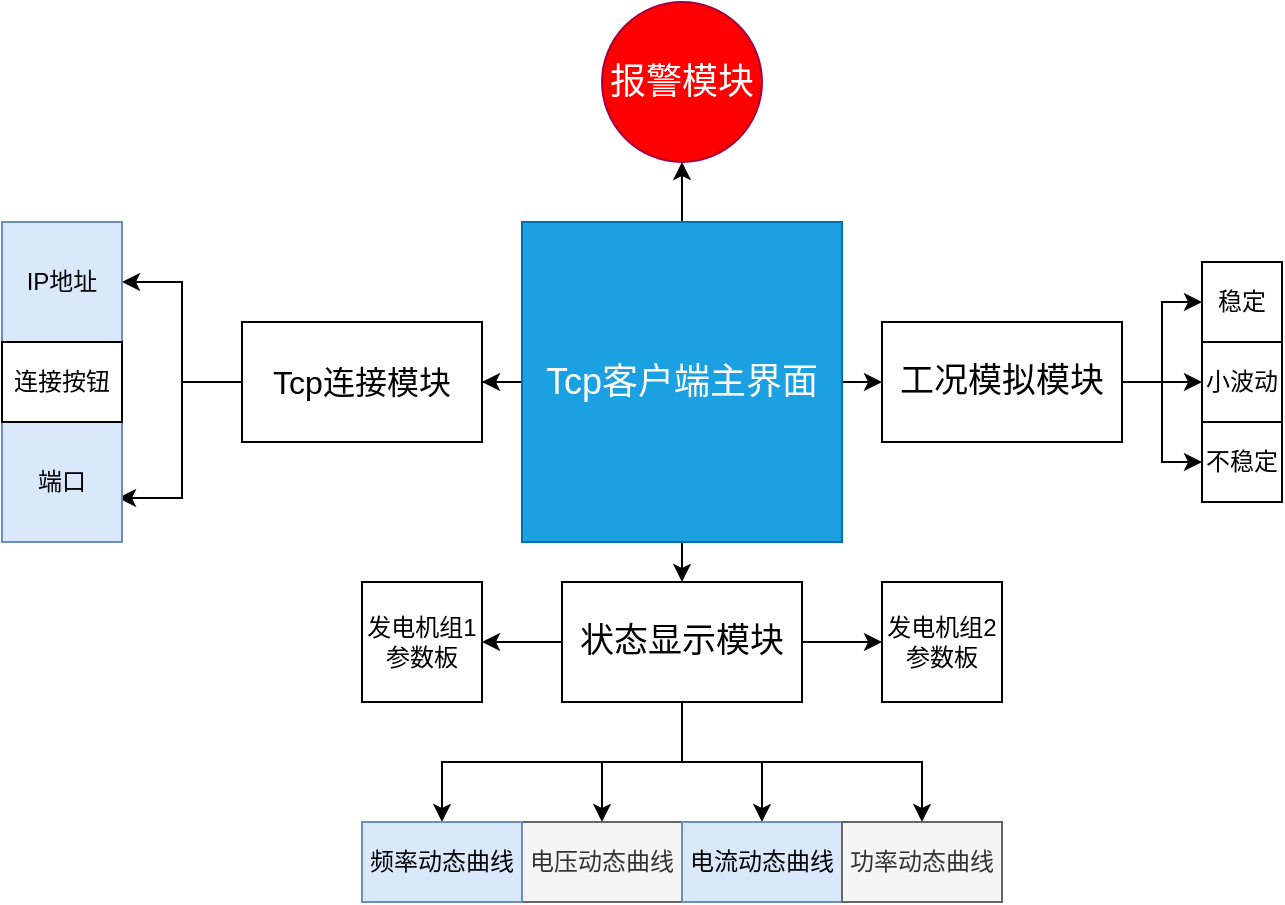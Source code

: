 <mxfile version="21.6.6" type="device">
  <diagram name="第 1 页" id="R_5zAQX8UNipTBMU8_nh">
    <mxGraphModel dx="1179" dy="625" grid="1" gridSize="10" guides="1" tooltips="1" connect="1" arrows="1" fold="1" page="1" pageScale="1" pageWidth="827" pageHeight="1169" math="0" shadow="0">
      <root>
        <mxCell id="0" />
        <mxCell id="1" parent="0" />
        <mxCell id="d6NMQU_4pt6Xs4O7K7Cx-3" value="" style="edgeStyle=orthogonalEdgeStyle;rounded=0;orthogonalLoop=1;jettySize=auto;html=1;" edge="1" parent="1" source="d6NMQU_4pt6Xs4O7K7Cx-1" target="d6NMQU_4pt6Xs4O7K7Cx-2">
          <mxGeometry relative="1" as="geometry" />
        </mxCell>
        <mxCell id="d6NMQU_4pt6Xs4O7K7Cx-13" style="edgeStyle=orthogonalEdgeStyle;rounded=0;orthogonalLoop=1;jettySize=auto;html=1;exitX=0.5;exitY=1;exitDx=0;exitDy=0;entryX=0.5;entryY=0;entryDx=0;entryDy=0;" edge="1" parent="1" source="d6NMQU_4pt6Xs4O7K7Cx-1" target="d6NMQU_4pt6Xs4O7K7Cx-12">
          <mxGeometry relative="1" as="geometry" />
        </mxCell>
        <mxCell id="d6NMQU_4pt6Xs4O7K7Cx-35" style="edgeStyle=orthogonalEdgeStyle;rounded=0;orthogonalLoop=1;jettySize=auto;html=1;exitX=1;exitY=0.5;exitDx=0;exitDy=0;entryX=0;entryY=0.5;entryDx=0;entryDy=0;" edge="1" parent="1" source="d6NMQU_4pt6Xs4O7K7Cx-1" target="d6NMQU_4pt6Xs4O7K7Cx-34">
          <mxGeometry relative="1" as="geometry" />
        </mxCell>
        <mxCell id="d6NMQU_4pt6Xs4O7K7Cx-43" value="" style="edgeStyle=orthogonalEdgeStyle;rounded=0;orthogonalLoop=1;jettySize=auto;html=1;" edge="1" parent="1" source="d6NMQU_4pt6Xs4O7K7Cx-1" target="d6NMQU_4pt6Xs4O7K7Cx-42">
          <mxGeometry relative="1" as="geometry" />
        </mxCell>
        <mxCell id="d6NMQU_4pt6Xs4O7K7Cx-1" value="&lt;font style=&quot;font-size: 18px;&quot;&gt;Tcp客户端主界面&lt;/font&gt;" style="rounded=0;whiteSpace=wrap;html=1;fillColor=#1ba1e2;strokeColor=#006EAF;fontSize=18;fontColor=#ffffff;" vertex="1" parent="1">
          <mxGeometry x="360" y="200" width="160" height="160" as="geometry" />
        </mxCell>
        <mxCell id="d6NMQU_4pt6Xs4O7K7Cx-5" value="" style="edgeStyle=orthogonalEdgeStyle;rounded=0;orthogonalLoop=1;jettySize=auto;html=1;" edge="1" parent="1" source="d6NMQU_4pt6Xs4O7K7Cx-2" target="d6NMQU_4pt6Xs4O7K7Cx-4">
          <mxGeometry relative="1" as="geometry" />
        </mxCell>
        <mxCell id="d6NMQU_4pt6Xs4O7K7Cx-8" style="edgeStyle=orthogonalEdgeStyle;rounded=0;orthogonalLoop=1;jettySize=auto;html=1;exitX=0;exitY=0.5;exitDx=0;exitDy=0;entryX=0.967;entryY=0.633;entryDx=0;entryDy=0;entryPerimeter=0;" edge="1" parent="1" source="d6NMQU_4pt6Xs4O7K7Cx-2" target="d6NMQU_4pt6Xs4O7K7Cx-6">
          <mxGeometry relative="1" as="geometry" />
        </mxCell>
        <mxCell id="d6NMQU_4pt6Xs4O7K7Cx-2" value="&lt;font style=&quot;font-size: 16px;&quot;&gt;Tcp连接模块&lt;/font&gt;" style="rounded=0;whiteSpace=wrap;html=1;" vertex="1" parent="1">
          <mxGeometry x="220" y="250" width="120" height="60" as="geometry" />
        </mxCell>
        <mxCell id="d6NMQU_4pt6Xs4O7K7Cx-4" value="IP地址" style="whiteSpace=wrap;html=1;rounded=0;fillColor=#dae8fc;strokeColor=#6c8ebf;" vertex="1" parent="1">
          <mxGeometry x="100" y="200" width="60" height="60" as="geometry" />
        </mxCell>
        <mxCell id="d6NMQU_4pt6Xs4O7K7Cx-6" value="端口" style="whiteSpace=wrap;html=1;rounded=0;fillColor=#dae8fc;strokeColor=#6c8ebf;" vertex="1" parent="1">
          <mxGeometry x="100" y="300" width="60" height="60" as="geometry" />
        </mxCell>
        <mxCell id="d6NMQU_4pt6Xs4O7K7Cx-9" value="连接按钮" style="rounded=0;whiteSpace=wrap;html=1;" vertex="1" parent="1">
          <mxGeometry x="100" y="260" width="60" height="40" as="geometry" />
        </mxCell>
        <mxCell id="d6NMQU_4pt6Xs4O7K7Cx-28" style="edgeStyle=orthogonalEdgeStyle;rounded=0;orthogonalLoop=1;jettySize=auto;html=1;exitX=0.5;exitY=1;exitDx=0;exitDy=0;entryX=0.5;entryY=0;entryDx=0;entryDy=0;" edge="1" parent="1" source="d6NMQU_4pt6Xs4O7K7Cx-12" target="d6NMQU_4pt6Xs4O7K7Cx-22">
          <mxGeometry relative="1" as="geometry" />
        </mxCell>
        <mxCell id="d6NMQU_4pt6Xs4O7K7Cx-29" style="edgeStyle=orthogonalEdgeStyle;rounded=0;orthogonalLoop=1;jettySize=auto;html=1;exitX=0.5;exitY=1;exitDx=0;exitDy=0;entryX=0.5;entryY=0;entryDx=0;entryDy=0;" edge="1" parent="1" source="d6NMQU_4pt6Xs4O7K7Cx-12" target="d6NMQU_4pt6Xs4O7K7Cx-20">
          <mxGeometry relative="1" as="geometry" />
        </mxCell>
        <mxCell id="d6NMQU_4pt6Xs4O7K7Cx-30" style="edgeStyle=orthogonalEdgeStyle;rounded=0;orthogonalLoop=1;jettySize=auto;html=1;exitX=0.5;exitY=1;exitDx=0;exitDy=0;entryX=0.5;entryY=0;entryDx=0;entryDy=0;" edge="1" parent="1" source="d6NMQU_4pt6Xs4O7K7Cx-12" target="d6NMQU_4pt6Xs4O7K7Cx-21">
          <mxGeometry relative="1" as="geometry" />
        </mxCell>
        <mxCell id="d6NMQU_4pt6Xs4O7K7Cx-31" style="edgeStyle=orthogonalEdgeStyle;rounded=0;orthogonalLoop=1;jettySize=auto;html=1;exitX=0.5;exitY=1;exitDx=0;exitDy=0;entryX=0.5;entryY=0;entryDx=0;entryDy=0;" edge="1" parent="1" source="d6NMQU_4pt6Xs4O7K7Cx-12" target="d6NMQU_4pt6Xs4O7K7Cx-23">
          <mxGeometry relative="1" as="geometry" />
        </mxCell>
        <mxCell id="d6NMQU_4pt6Xs4O7K7Cx-32" style="edgeStyle=orthogonalEdgeStyle;rounded=0;orthogonalLoop=1;jettySize=auto;html=1;exitX=1;exitY=0.5;exitDx=0;exitDy=0;entryX=0;entryY=0.5;entryDx=0;entryDy=0;" edge="1" parent="1" source="d6NMQU_4pt6Xs4O7K7Cx-12" target="d6NMQU_4pt6Xs4O7K7Cx-15">
          <mxGeometry relative="1" as="geometry" />
        </mxCell>
        <mxCell id="d6NMQU_4pt6Xs4O7K7Cx-33" value="" style="edgeStyle=orthogonalEdgeStyle;rounded=0;orthogonalLoop=1;jettySize=auto;html=1;" edge="1" parent="1" source="d6NMQU_4pt6Xs4O7K7Cx-12" target="d6NMQU_4pt6Xs4O7K7Cx-14">
          <mxGeometry relative="1" as="geometry" />
        </mxCell>
        <mxCell id="d6NMQU_4pt6Xs4O7K7Cx-12" value="状态显示模块" style="rounded=0;whiteSpace=wrap;html=1;fontSize=17;" vertex="1" parent="1">
          <mxGeometry x="380" y="380" width="120" height="60" as="geometry" />
        </mxCell>
        <mxCell id="d6NMQU_4pt6Xs4O7K7Cx-14" value="发电机组1&lt;br&gt;参数板" style="rounded=0;whiteSpace=wrap;html=1;" vertex="1" parent="1">
          <mxGeometry x="280" y="380" width="60" height="60" as="geometry" />
        </mxCell>
        <mxCell id="d6NMQU_4pt6Xs4O7K7Cx-15" value="发电机组2参数板" style="rounded=0;whiteSpace=wrap;html=1;" vertex="1" parent="1">
          <mxGeometry x="540" y="380" width="60" height="60" as="geometry" />
        </mxCell>
        <mxCell id="d6NMQU_4pt6Xs4O7K7Cx-20" value="电压动态曲线" style="rounded=0;whiteSpace=wrap;html=1;fillColor=#f5f5f5;fontColor=#333333;strokeColor=#666666;" vertex="1" parent="1">
          <mxGeometry x="360" y="500" width="80" height="40" as="geometry" />
        </mxCell>
        <mxCell id="d6NMQU_4pt6Xs4O7K7Cx-21" value="电流动态曲线" style="rounded=0;whiteSpace=wrap;html=1;fillColor=#dae8fc;strokeColor=#6c8ebf;" vertex="1" parent="1">
          <mxGeometry x="440" y="500" width="80" height="40" as="geometry" />
        </mxCell>
        <mxCell id="d6NMQU_4pt6Xs4O7K7Cx-22" value="频率动态曲线" style="rounded=0;whiteSpace=wrap;html=1;fillColor=#dae8fc;strokeColor=#6c8ebf;" vertex="1" parent="1">
          <mxGeometry x="280" y="500" width="80" height="40" as="geometry" />
        </mxCell>
        <mxCell id="d6NMQU_4pt6Xs4O7K7Cx-23" value="功率动态曲线" style="rounded=0;whiteSpace=wrap;html=1;fillColor=#f5f5f5;fontColor=#333333;strokeColor=#666666;" vertex="1" parent="1">
          <mxGeometry x="520" y="500" width="80" height="40" as="geometry" />
        </mxCell>
        <mxCell id="d6NMQU_4pt6Xs4O7K7Cx-39" value="" style="edgeStyle=orthogonalEdgeStyle;rounded=0;orthogonalLoop=1;jettySize=auto;html=1;" edge="1" parent="1" source="d6NMQU_4pt6Xs4O7K7Cx-34" target="d6NMQU_4pt6Xs4O7K7Cx-38">
          <mxGeometry relative="1" as="geometry" />
        </mxCell>
        <mxCell id="d6NMQU_4pt6Xs4O7K7Cx-40" style="edgeStyle=orthogonalEdgeStyle;rounded=0;orthogonalLoop=1;jettySize=auto;html=1;exitX=1;exitY=0.5;exitDx=0;exitDy=0;entryX=0;entryY=0.5;entryDx=0;entryDy=0;" edge="1" parent="1" source="d6NMQU_4pt6Xs4O7K7Cx-34" target="d6NMQU_4pt6Xs4O7K7Cx-37">
          <mxGeometry relative="1" as="geometry" />
        </mxCell>
        <mxCell id="d6NMQU_4pt6Xs4O7K7Cx-41" style="edgeStyle=orthogonalEdgeStyle;rounded=0;orthogonalLoop=1;jettySize=auto;html=1;exitX=1;exitY=0.5;exitDx=0;exitDy=0;entryX=0;entryY=0.5;entryDx=0;entryDy=0;" edge="1" parent="1" source="d6NMQU_4pt6Xs4O7K7Cx-34" target="d6NMQU_4pt6Xs4O7K7Cx-36">
          <mxGeometry relative="1" as="geometry" />
        </mxCell>
        <mxCell id="d6NMQU_4pt6Xs4O7K7Cx-34" value="工况模拟模块" style="rounded=0;whiteSpace=wrap;html=1;fontSize=17;" vertex="1" parent="1">
          <mxGeometry x="540" y="250" width="120" height="60" as="geometry" />
        </mxCell>
        <mxCell id="d6NMQU_4pt6Xs4O7K7Cx-36" value="稳定" style="rounded=0;whiteSpace=wrap;html=1;" vertex="1" parent="1">
          <mxGeometry x="700" y="220" width="40" height="40" as="geometry" />
        </mxCell>
        <mxCell id="d6NMQU_4pt6Xs4O7K7Cx-37" value="小波动" style="rounded=0;whiteSpace=wrap;html=1;" vertex="1" parent="1">
          <mxGeometry x="700" y="260" width="40" height="40" as="geometry" />
        </mxCell>
        <mxCell id="d6NMQU_4pt6Xs4O7K7Cx-38" value="不稳定" style="rounded=0;whiteSpace=wrap;html=1;" vertex="1" parent="1">
          <mxGeometry x="700" y="300" width="40" height="40" as="geometry" />
        </mxCell>
        <mxCell id="d6NMQU_4pt6Xs4O7K7Cx-42" value="报警模块" style="ellipse;whiteSpace=wrap;html=1;fontSize=18;rounded=0;fillColor=#FF0000;fontColor=#ffffff;strokeColor=#A50040;" vertex="1" parent="1">
          <mxGeometry x="400" y="90" width="80" height="80" as="geometry" />
        </mxCell>
      </root>
    </mxGraphModel>
  </diagram>
</mxfile>
